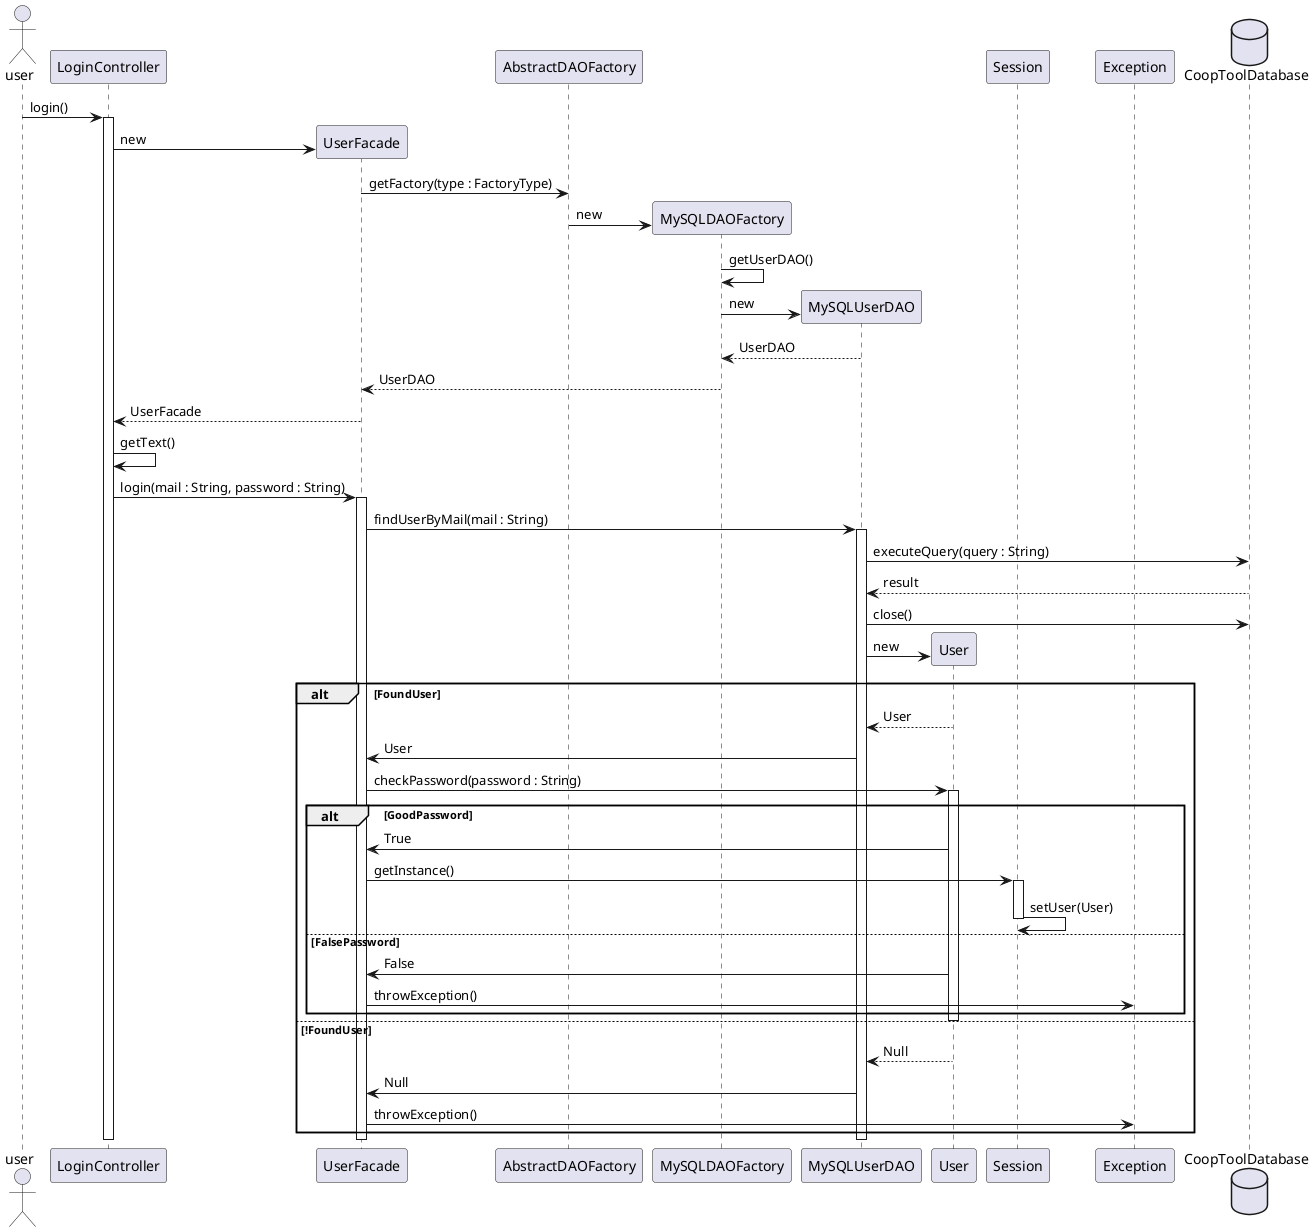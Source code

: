 @startuml

actor user
participant "LoginController" as loginCont
participant UserFacade
participant AbstractDAOFactory
participant MySQLDAOFactory
participant MySQLUserDAO
participant User
participant Session
participant Exception
database CoopToolDatabase
user -> loginCont : login()
activate loginCont
create UserFacade
loginCont -> UserFacade  : new
UserFacade -> AbstractDAOFactory : getFactory(type : FactoryType)
create MySQLDAOFactory
AbstractDAOFactory -> MySQLDAOFactory : new
MySQLDAOFactory -> MySQLDAOFactory : getUserDAO()
create MySQLUserDAO
MySQLDAOFactory -> MySQLUserDAO : new
MySQLUserDAO --> MySQLDAOFactory : UserDAO
MySQLDAOFactory --> UserFacade : UserDAO
UserFacade --> loginCont : UserFacade
loginCont -> loginCont : getText()
loginCont -> UserFacade : login(mail : String, password : String)
activate UserFacade
UserFacade -> MySQLUserDAO : findUserByMail(mail : String)
activate MySQLUserDAO
MySQLUserDAO -> CoopToolDatabase : executeQuery(query : String)
CoopToolDatabase --> MySQLUserDAO : result
MySQLUserDAO -> CoopToolDatabase : close()
create User
MySQLUserDAO -> User : new
alt FoundUser
User --> MySQLUserDAO : User
MySQLUserDAO -> UserFacade : User
UserFacade -> User : checkPassword(password : String)
activate User
alt GoodPassword
User -> UserFacade : True
UserFacade -> Session : getInstance()
activate Session
Session -> Session : setUser(User)
deactivate Session
else FalsePassword
User -> UserFacade : False
UserFacade -> Exception : throwException()
end
deactivate User
else !FoundUser
User --> MySQLUserDAO : Null
MySQLUserDAO -> UserFacade : Null
UserFacade -> Exception : throwException()
end
deactivate loginCont
deactivate UserFacade
deactivate MySQLUserDAO

@enduml